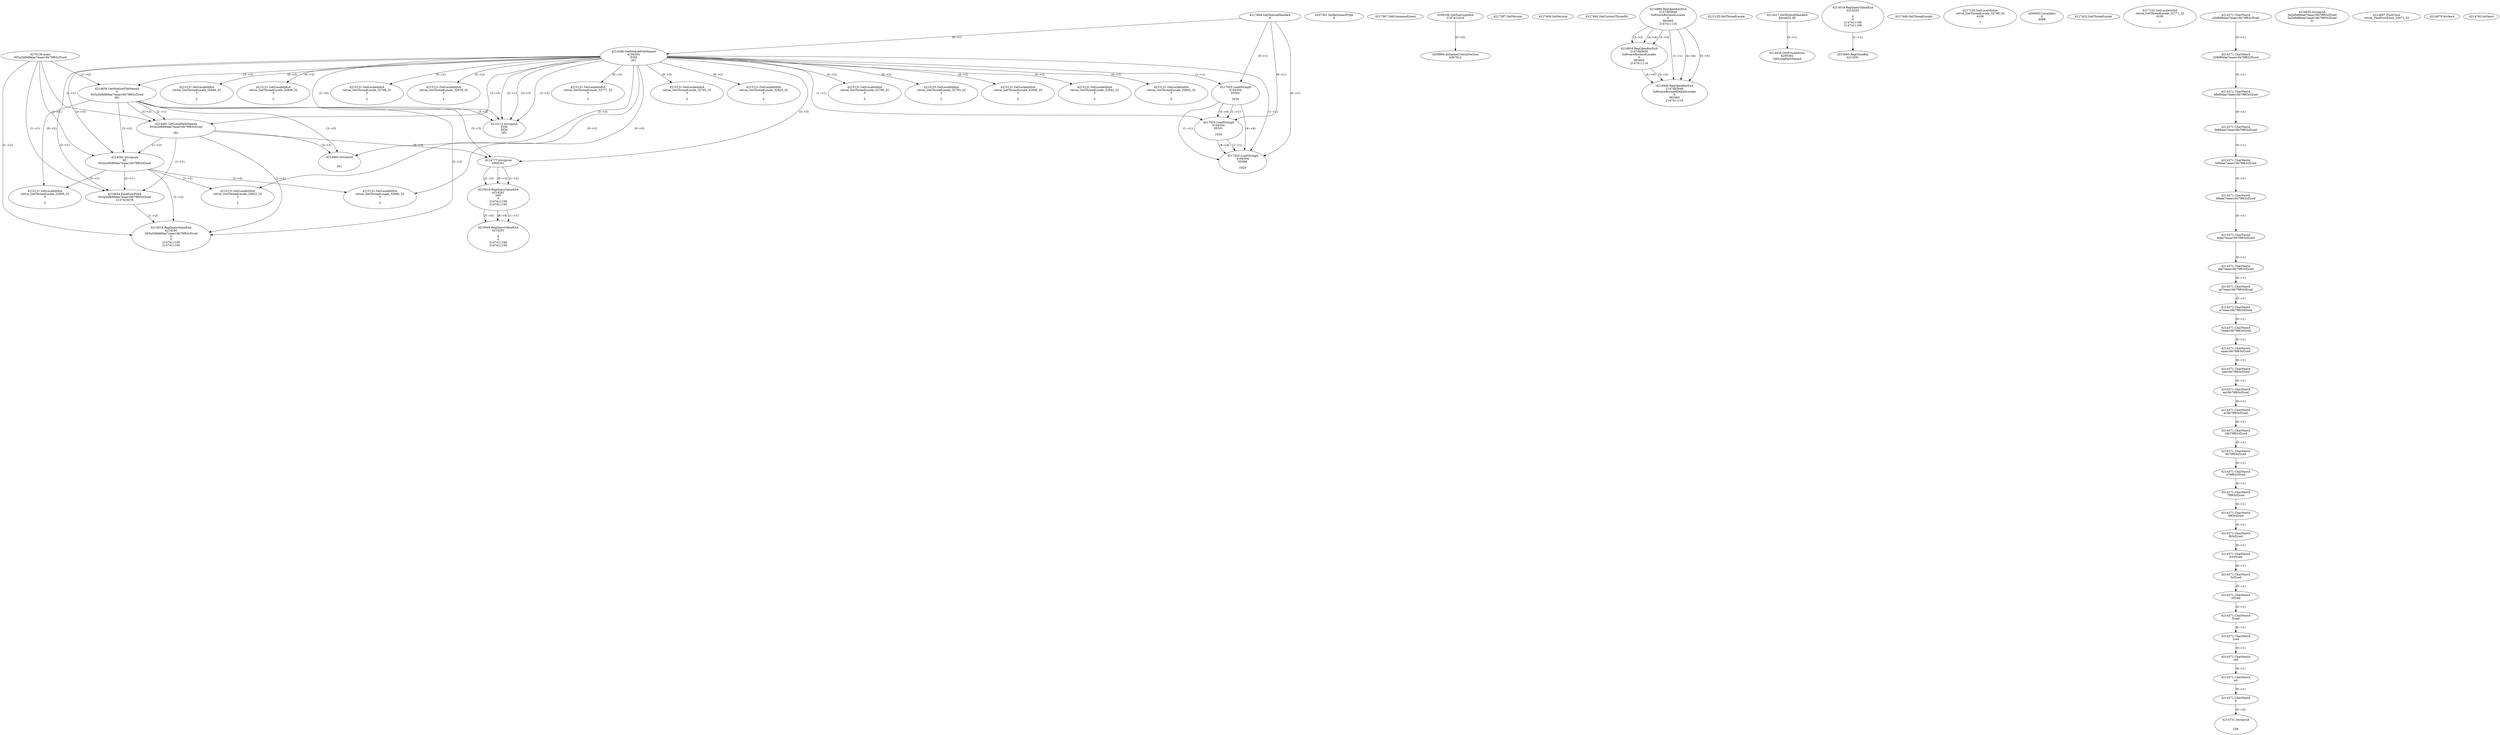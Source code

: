 // Global SCDG with merge call
digraph {
	0 [label="4270136.main
003a2bfb89dae7eaae16b79f63cf2ced"]
	1 [label="4217684.GetModuleHandleA
0"]
	2 [label="4207361.GetKeyboardType
0"]
	3 [label="4217367.GetCommandLineA
"]
	4 [label="4199106.GetStartupInfoA
2147412416"]
	5 [label="4217387.GetVersion
"]
	6 [label="4217404.GetVersion
"]
	7 [label="4217464.GetCurrentThreadId
"]
	8 [label="4214286.GetModuleFileNameA
4194304
PZM
261"]
	1 -> 8 [label="(0-->1)"]
	9 [label="4214856.GetModuleFileNameA
0
003a2bfb89dae7eaae16b79f63cf2ced
261"]
	0 -> 9 [label="(1-->2)"]
	8 -> 9 [label="(3-->3)"]
	10 [label="4214886.RegOpenKeyExA
2147483649
Software\Borland\Locales
0
983065
2147411116"]
	11 [label="4214916.RegOpenKeyExA
2147483650
Software\Borland\Locales
0
983065
2147411116"]
	10 -> 11 [label="(2-->2)"]
	10 -> 11 [label="(4-->4)"]
	10 -> 11 [label="(5-->5)"]
	12 [label="4214946.RegOpenKeyExA
2147483649
Software\Borland\Delphi\Locales
0
983065
2147411116"]
	10 -> 12 [label="(1-->1)"]
	10 -> 12 [label="(4-->4)"]
	11 -> 12 [label="(4-->4)"]
	10 -> 12 [label="(5-->5)"]
	11 -> 12 [label="(5-->5)"]
	13 [label="4215112.lstrcpynA
PZM
PZM
261"]
	8 -> 13 [label="(2-->1)"]
	8 -> 13 [label="(2-->2)"]
	8 -> 13 [label="(3-->3)"]
	9 -> 13 [label="(3-->3)"]
	8 -> 13 [label="(2-->0)"]
	14 [label="4215125.GetThreadLocale
"]
	15 [label="4215131.GetLocaleInfoA
retval_GetThreadLocale_32777_32
3

5"]
	8 -> 15 [label="(0-->2)"]
	16 [label="4217025.LoadStringA
4194304
65502

1024"]
	1 -> 16 [label="(0-->1)"]
	8 -> 16 [label="(1-->1)"]
	17 [label="4214417.GetModuleHandleA
kernel32.dll"]
	18 [label="4214434.GetProcAddress
6295592
GetLongPathNameA"]
	17 -> 18 [label="(0-->1)"]
	19 [label="4214461.GetLongPathNameA
003a2bfb89dae7eaae16b79f63cf2ced

261"]
	0 -> 19 [label="(1-->1)"]
	9 -> 19 [label="(2-->1)"]
	8 -> 19 [label="(3-->3)"]
	9 -> 19 [label="(3-->3)"]
	20 [label="4214482.lstrcpynA


261"]
	8 -> 20 [label="(3-->3)"]
	9 -> 20 [label="(3-->3)"]
	19 -> 20 [label="(3-->3)"]
	21 [label="4215019.RegQueryValueExA
4214291

0
0
2147411106
2147411100"]
	22 [label="4215083.RegCloseKey
4214291"]
	21 -> 22 [label="(1-->1)"]
	23 [label="4215131.GetLocaleInfoA
retval_GetThreadLocale_32792_32
3

5"]
	8 -> 23 [label="(0-->2)"]
	24 [label="4217025.LoadStringA
4194304
65501

1024"]
	1 -> 24 [label="(0-->1)"]
	8 -> 24 [label="(1-->1)"]
	16 -> 24 [label="(1-->1)"]
	16 -> 24 [label="(4-->4)"]
	25 [label="4217025.LoadStringA
4194304
65499

1024"]
	1 -> 25 [label="(0-->1)"]
	8 -> 25 [label="(1-->1)"]
	16 -> 25 [label="(1-->1)"]
	24 -> 25 [label="(1-->1)"]
	16 -> 25 [label="(4-->4)"]
	24 -> 25 [label="(4-->4)"]
	26 [label="4217449.GetThreadLocale
"]
	27 [label="4217102.GetLocaleInfoA
retval_GetThreadLocale_32768_32
4100

7"]
	28 [label="4215131.GetLocaleInfoA
retval_GetThreadLocale_32823_32
3

5"]
	8 -> 28 [label="(0-->2)"]
	29 [label="4200894.InitializeCriticalSection
4367812"]
	4 -> 29 [label="(0-->0)"]
	30 [label="4200955.LocalAlloc
0
4088"]
	31 [label="4217432.GetThreadLocale
"]
	32 [label="4217102.GetLocaleInfoA
retval_GetThreadLocale_32771_32
4100

7"]
	33 [label="4214582.lstrcpynA
00
003a2bfb89dae7eaae16b79f63cf2ced
3"]
	0 -> 33 [label="(1-->2)"]
	9 -> 33 [label="(2-->2)"]
	19 -> 33 [label="(1-->2)"]
	8 -> 33 [label="(0-->3)"]
	34 [label="4214371.CharNextA
a2bfb89dae7eaae16b79f63cf2ced"]
	35 [label="4214371.CharNextA
2bfb89dae7eaae16b79f63cf2ced"]
	34 -> 35 [label="(0-->1)"]
	36 [label="4214371.CharNextA
bfb89dae7eaae16b79f63cf2ced"]
	35 -> 36 [label="(0-->1)"]
	37 [label="4214371.CharNextA
fb89dae7eaae16b79f63cf2ced"]
	36 -> 37 [label="(0-->1)"]
	38 [label="4214371.CharNextA
b89dae7eaae16b79f63cf2ced"]
	37 -> 38 [label="(0-->1)"]
	39 [label="4214371.CharNextA
89dae7eaae16b79f63cf2ced"]
	38 -> 39 [label="(0-->1)"]
	40 [label="4214371.CharNextA
9dae7eaae16b79f63cf2ced"]
	39 -> 40 [label="(0-->1)"]
	41 [label="4214371.CharNextA
dae7eaae16b79f63cf2ced"]
	40 -> 41 [label="(0-->1)"]
	42 [label="4214371.CharNextA
ae7eaae16b79f63cf2ced"]
	41 -> 42 [label="(0-->1)"]
	43 [label="4214371.CharNextA
e7eaae16b79f63cf2ced"]
	42 -> 43 [label="(0-->1)"]
	44 [label="4214371.CharNextA
7eaae16b79f63cf2ced"]
	43 -> 44 [label="(0-->1)"]
	45 [label="4214371.CharNextA
eaae16b79f63cf2ced"]
	44 -> 45 [label="(0-->1)"]
	46 [label="4214371.CharNextA
aae16b79f63cf2ced"]
	45 -> 46 [label="(0-->1)"]
	47 [label="4214371.CharNextA
ae16b79f63cf2ced"]
	46 -> 47 [label="(0-->1)"]
	48 [label="4214371.CharNextA
e16b79f63cf2ced"]
	47 -> 48 [label="(0-->1)"]
	49 [label="4214371.CharNextA
16b79f63cf2ced"]
	48 -> 49 [label="(0-->1)"]
	50 [label="4214371.CharNextA
6b79f63cf2ced"]
	49 -> 50 [label="(0-->1)"]
	51 [label="4214371.CharNextA
b79f63cf2ced"]
	50 -> 51 [label="(0-->1)"]
	52 [label="4214371.CharNextA
79f63cf2ced"]
	51 -> 52 [label="(0-->1)"]
	53 [label="4214371.CharNextA
9f63cf2ced"]
	52 -> 53 [label="(0-->1)"]
	54 [label="4214371.CharNextA
f63cf2ced"]
	53 -> 54 [label="(0-->1)"]
	55 [label="4214371.CharNextA
63cf2ced"]
	54 -> 55 [label="(0-->1)"]
	56 [label="4214371.CharNextA
3cf2ced"]
	55 -> 56 [label="(0-->1)"]
	57 [label="4214371.CharNextA
cf2ced"]
	56 -> 57 [label="(0-->1)"]
	58 [label="4214371.CharNextA
f2ced"]
	57 -> 58 [label="(0-->1)"]
	59 [label="4214371.CharNextA
2ced"]
	58 -> 59 [label="(0-->1)"]
	60 [label="4214371.CharNextA
ced"]
	59 -> 60 [label="(0-->1)"]
	61 [label="4214371.CharNextA
ed"]
	60 -> 61 [label="(0-->1)"]
	62 [label="4214371.CharNextA
d"]
	61 -> 62 [label="(0-->1)"]
	63 [label="4214635.lstrcpynA
3a2bfb89dae7eaae16b79f63cf2ced
3a2bfb89dae7eaae16b79f63cf2ced
31"]
	64 [label="4214654.FindFirstFileA
003a2bfb89dae7eaae16b79f63cf2ced
2147410478"]
	0 -> 64 [label="(1-->1)"]
	9 -> 64 [label="(2-->1)"]
	19 -> 64 [label="(1-->1)"]
	33 -> 64 [label="(2-->1)"]
	65 [label="4215019.RegQueryValueExA
4214291
003a2bfb89dae7eaae16b79f63cf2ced
0
0
2147411106
2147411100"]
	0 -> 65 [label="(1-->2)"]
	9 -> 65 [label="(2-->2)"]
	19 -> 65 [label="(1-->2)"]
	33 -> 65 [label="(2-->2)"]
	64 -> 65 [label="(1-->2)"]
	66 [label="4215131.GetLocaleInfoA
retval_GetThreadLocale_32886_32
3

5"]
	8 -> 66 [label="(0-->2)"]
	33 -> 66 [label="(3-->2)"]
	67 [label="4214667.FindClose
retval_FindFirstFileA_32873_32"]
	68 [label="4214679.lstrlenA
"]
	69 [label="4214731.lstrcpynA


258"]
	62 -> 69 [label="(0-->0)"]
	70 [label="4214743.lstrlenA
"]
	71 [label="4214777.lstrcpynA
00\
00\
261"]
	8 -> 71 [label="(3-->3)"]
	9 -> 71 [label="(3-->3)"]
	19 -> 71 [label="(3-->3)"]
	72 [label="4215019.RegQueryValueExA
4214291
00\
0
0
2147411106
2147411100"]
	71 -> 72 [label="(1-->2)"]
	71 -> 72 [label="(2-->2)"]
	71 -> 72 [label="(0-->2)"]
	73 [label="4215049.RegQueryValueExA
4214291

0
0
2147411106
2147411100"]
	72 -> 73 [label="(1-->1)"]
	72 -> 73 [label="(5-->5)"]
	72 -> 73 [label="(6-->6)"]
	74 [label="4215131.GetLocaleInfoA
retval_GetThreadLocale_32922_32
3

5"]
	8 -> 74 [label="(0-->2)"]
	33 -> 74 [label="(3-->2)"]
	75 [label="4215131.GetLocaleInfoA
retval_GetThreadLocale_32995_32
3

5"]
	8 -> 75 [label="(0-->2)"]
	33 -> 75 [label="(3-->2)"]
	76 [label="4215131.GetLocaleInfoA
retval_GetThreadLocale_32790_32
3

5"]
	8 -> 76 [label="(0-->2)"]
	77 [label="4215131.GetLocaleInfoA
retval_GetThreadLocale_32793_32
3

5"]
	8 -> 77 [label="(0-->2)"]
	78 [label="4215131.GetLocaleInfoA
retval_GetThreadLocale_32849_32
3

5"]
	8 -> 78 [label="(0-->2)"]
	79 [label="4215131.GetLocaleInfoA
retval_GetThreadLocale_32842_32
3

5"]
	8 -> 79 [label="(0-->2)"]
	80 [label="4215131.GetLocaleInfoA
retval_GetThreadLocale_32862_32
3

5"]
	8 -> 80 [label="(0-->2)"]
	81 [label="4215131.GetLocaleInfoA
retval_GetThreadLocale_32846_32
3

5"]
	8 -> 81 [label="(0-->2)"]
	82 [label="4215131.GetLocaleInfoA
retval_GetThreadLocale_32806_32
3

5"]
	8 -> 82 [label="(0-->2)"]
	83 [label="4215131.GetLocaleInfoA
retval_GetThreadLocale_32798_32
3

5"]
	8 -> 83 [label="(0-->2)"]
	84 [label="4215131.GetLocaleInfoA
retval_GetThreadLocale_32819_32
3

5"]
	8 -> 84 [label="(0-->2)"]
}
